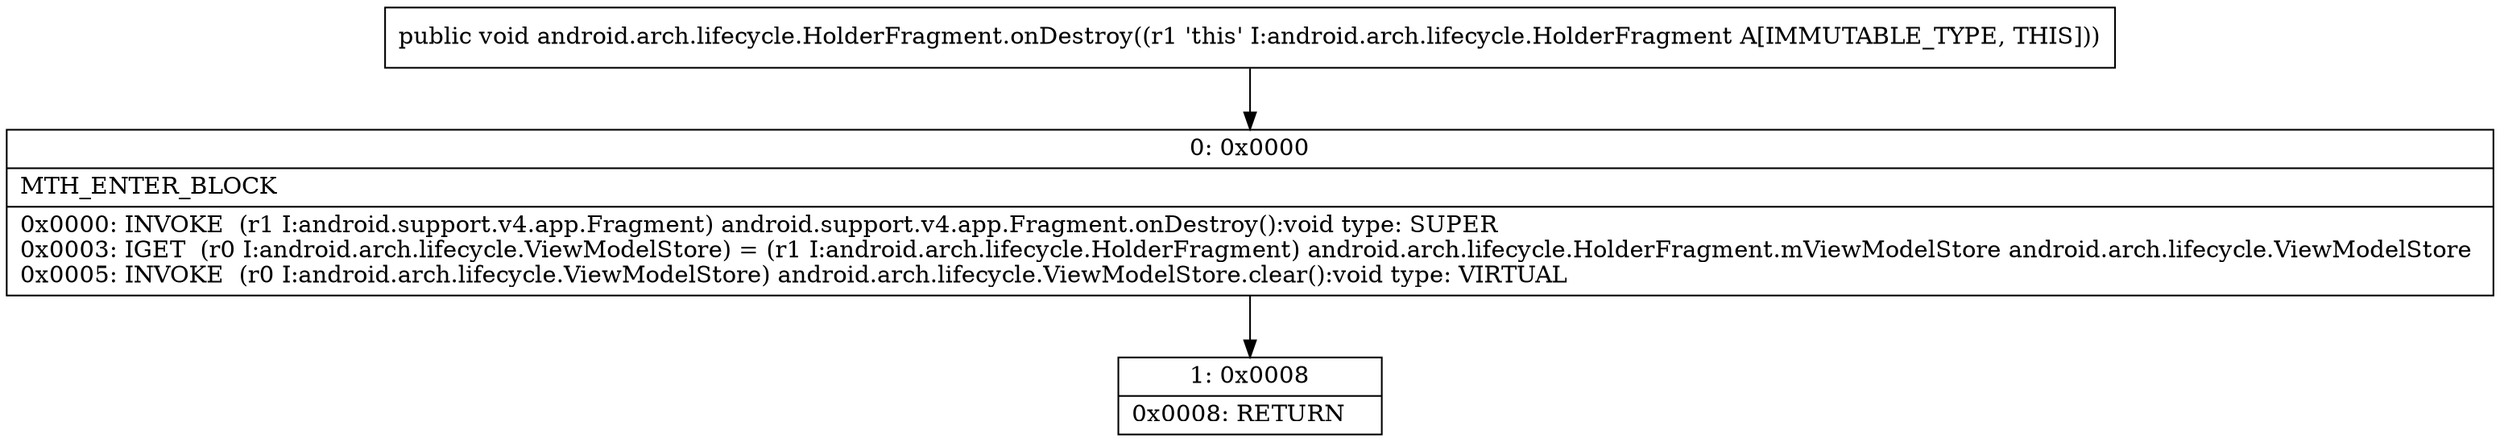 digraph "CFG forandroid.arch.lifecycle.HolderFragment.onDestroy()V" {
Node_0 [shape=record,label="{0\:\ 0x0000|MTH_ENTER_BLOCK\l|0x0000: INVOKE  (r1 I:android.support.v4.app.Fragment) android.support.v4.app.Fragment.onDestroy():void type: SUPER \l0x0003: IGET  (r0 I:android.arch.lifecycle.ViewModelStore) = (r1 I:android.arch.lifecycle.HolderFragment) android.arch.lifecycle.HolderFragment.mViewModelStore android.arch.lifecycle.ViewModelStore \l0x0005: INVOKE  (r0 I:android.arch.lifecycle.ViewModelStore) android.arch.lifecycle.ViewModelStore.clear():void type: VIRTUAL \l}"];
Node_1 [shape=record,label="{1\:\ 0x0008|0x0008: RETURN   \l}"];
MethodNode[shape=record,label="{public void android.arch.lifecycle.HolderFragment.onDestroy((r1 'this' I:android.arch.lifecycle.HolderFragment A[IMMUTABLE_TYPE, THIS])) }"];
MethodNode -> Node_0;
Node_0 -> Node_1;
}

